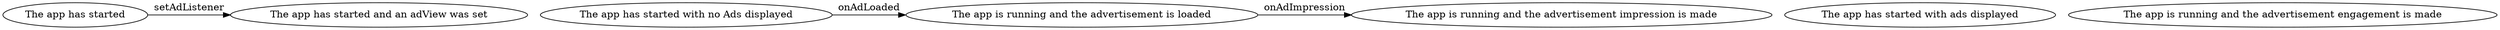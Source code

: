 digraph G {
	appstarted [label="The app has started" pos="0,5!"]
	appstarted_adview_set [label="The app has started and an adView was set" pos="0,4!"]
	appstarted_no_ads [label="The app has started with no Ads displayed" pos="0,3!"]
	apprunning_ad_loaded [label="The app is running and the advertisement is loaded" pos="0,2!"]
	appstarted_with_ads [label="The app has started with ads displayed" pos="0,1!"]
	apprunning_ad_impression [label="The app is running and the advertisement impression is made" pos="10,0!"]
	apprunning_ad_engagement [label="The app is running and the advertisement engagement is made" pos="10,2!"]
	appstarted -> appstarted_adview_set [label=setAdListener constraint=false]
	appstarted_no_ads -> apprunning_ad_loaded [label=onAdLoaded constraint=false]
	apprunning_ad_loaded -> apprunning_ad_impression [label=onAdImpression constraint=false]
}
